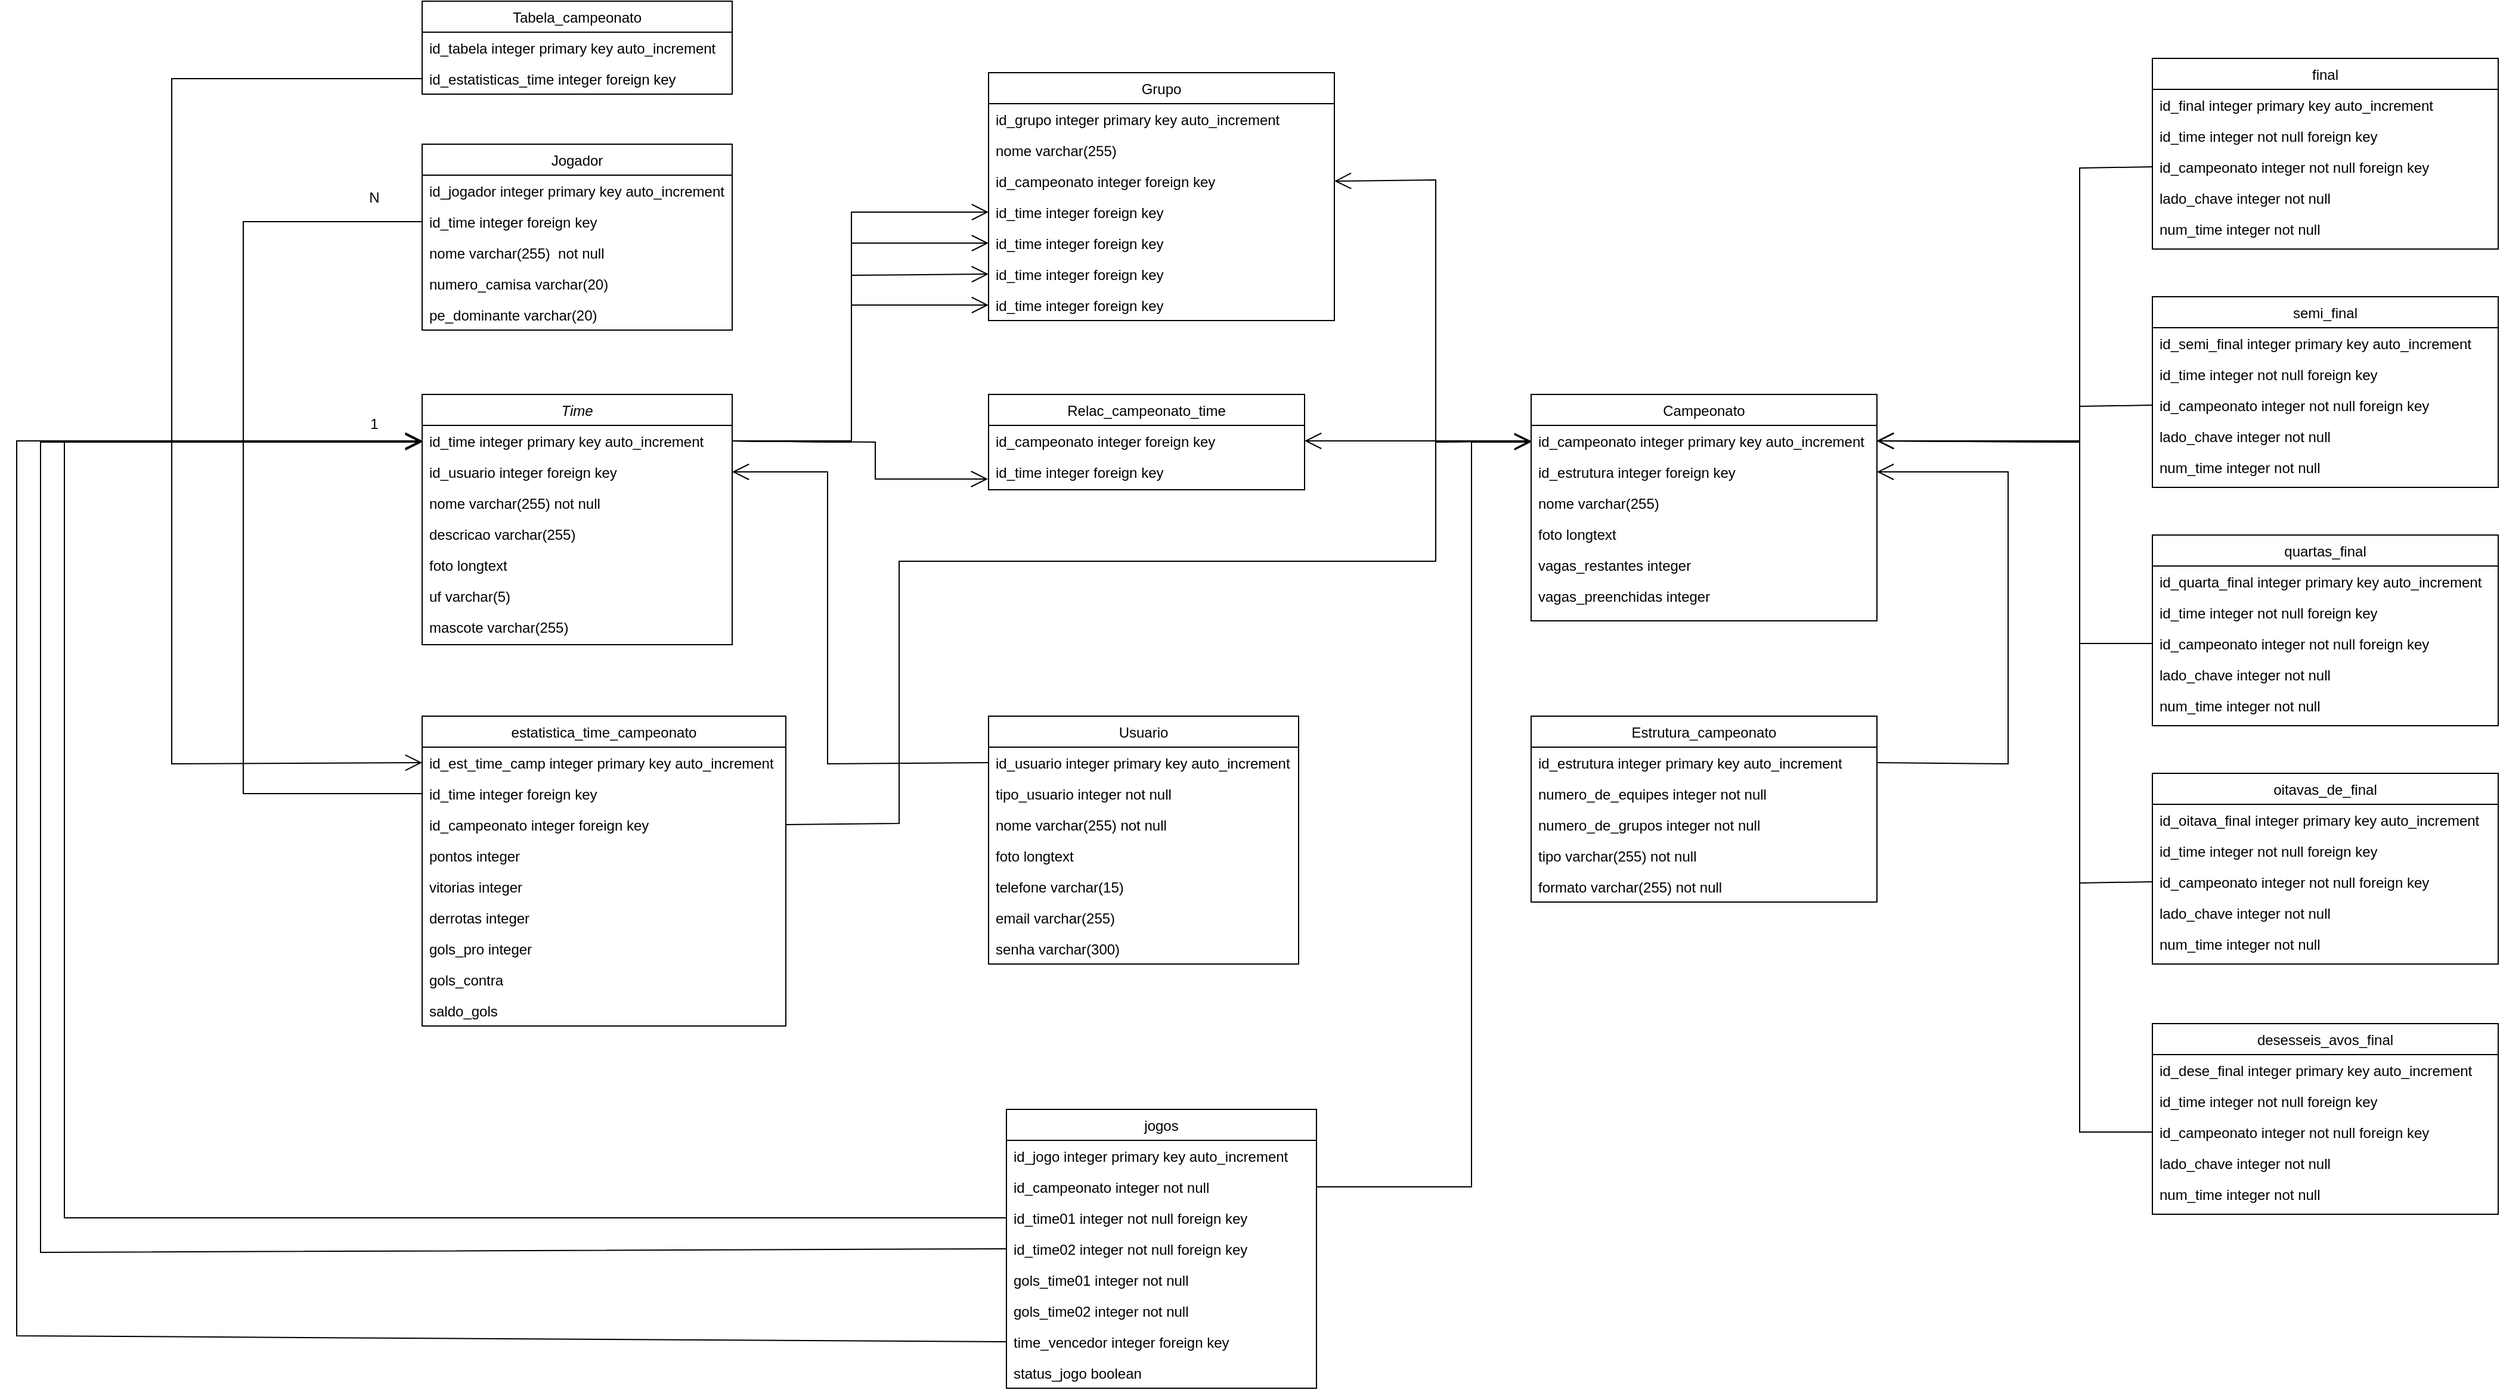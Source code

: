 <mxfile version="19.0.3" type="device"><diagram id="C5RBs43oDa-KdzZeNtuy" name="Page-1"><mxGraphModel dx="2674" dy="2077" grid="1" gridSize="10" guides="1" tooltips="1" connect="1" arrows="1" fold="1" page="1" pageScale="1" pageWidth="827" pageHeight="1169" math="0" shadow="0"><root><mxCell id="WIyWlLk6GJQsqaUBKTNV-0"/><mxCell id="WIyWlLk6GJQsqaUBKTNV-1" parent="WIyWlLk6GJQsqaUBKTNV-0"/><mxCell id="zkfFHV4jXpPFQw0GAbJ--0" value="Time" style="swimlane;fontStyle=2;align=center;verticalAlign=top;childLayout=stackLayout;horizontal=1;startSize=26;horizontalStack=0;resizeParent=1;resizeLast=0;collapsible=1;marginBottom=0;rounded=0;shadow=0;strokeWidth=1;" parent="WIyWlLk6GJQsqaUBKTNV-1" vertex="1"><mxGeometry x="-150" y="30" width="260" height="210" as="geometry"><mxRectangle x="230" y="140" width="160" height="26" as="alternateBounds"/></mxGeometry></mxCell><mxCell id="zkfFHV4jXpPFQw0GAbJ--1" value="id_time integer primary key auto_increment" style="text;align=left;verticalAlign=top;spacingLeft=4;spacingRight=4;overflow=hidden;rotatable=0;points=[[0,0.5],[1,0.5]];portConstraint=eastwest;" parent="zkfFHV4jXpPFQw0GAbJ--0" vertex="1"><mxGeometry y="26" width="260" height="26" as="geometry"/></mxCell><mxCell id="zkfFHV4jXpPFQw0GAbJ--3" value="id_usuario integer foreign key" style="text;align=left;verticalAlign=top;spacingLeft=4;spacingRight=4;overflow=hidden;rotatable=0;points=[[0,0.5],[1,0.5]];portConstraint=eastwest;rounded=0;shadow=0;html=0;" parent="zkfFHV4jXpPFQw0GAbJ--0" vertex="1"><mxGeometry y="52" width="260" height="26" as="geometry"/></mxCell><mxCell id="XoyYhNyfPOj87ICfUJTK-1" value="nome varchar(255) not null" style="text;strokeColor=none;fillColor=none;align=left;verticalAlign=top;spacingLeft=4;spacingRight=4;overflow=hidden;rotatable=0;points=[[0,0.5],[1,0.5]];portConstraint=eastwest;" parent="zkfFHV4jXpPFQw0GAbJ--0" vertex="1"><mxGeometry y="78" width="260" height="26" as="geometry"/></mxCell><mxCell id="XoyYhNyfPOj87ICfUJTK-2" value="descricao varchar(255)" style="text;strokeColor=none;fillColor=none;align=left;verticalAlign=top;spacingLeft=4;spacingRight=4;overflow=hidden;rotatable=0;points=[[0,0.5],[1,0.5]];portConstraint=eastwest;" parent="zkfFHV4jXpPFQw0GAbJ--0" vertex="1"><mxGeometry y="104" width="260" height="26" as="geometry"/></mxCell><mxCell id="XoyYhNyfPOj87ICfUJTK-6" value="foto longtext" style="text;strokeColor=none;fillColor=none;align=left;verticalAlign=top;spacingLeft=4;spacingRight=4;overflow=hidden;rotatable=0;points=[[0,0.5],[1,0.5]];portConstraint=eastwest;" parent="zkfFHV4jXpPFQw0GAbJ--0" vertex="1"><mxGeometry y="130" width="260" height="26" as="geometry"/></mxCell><mxCell id="XoyYhNyfPOj87ICfUJTK-3" value="uf varchar(5)" style="text;strokeColor=none;fillColor=none;align=left;verticalAlign=top;spacingLeft=4;spacingRight=4;overflow=hidden;rotatable=0;points=[[0,0.5],[1,0.5]];portConstraint=eastwest;" parent="zkfFHV4jXpPFQw0GAbJ--0" vertex="1"><mxGeometry y="156" width="260" height="26" as="geometry"/></mxCell><mxCell id="XoyYhNyfPOj87ICfUJTK-5" value="mascote varchar(255)" style="text;strokeColor=none;fillColor=none;align=left;verticalAlign=top;spacingLeft=4;spacingRight=4;overflow=hidden;rotatable=0;points=[[0,0.5],[1,0.5]];portConstraint=eastwest;" parent="zkfFHV4jXpPFQw0GAbJ--0" vertex="1"><mxGeometry y="182" width="260" height="26" as="geometry"/></mxCell><mxCell id="zkfFHV4jXpPFQw0GAbJ--13" value="Relac_campeonato_time" style="swimlane;fontStyle=0;align=center;verticalAlign=top;childLayout=stackLayout;horizontal=1;startSize=26;horizontalStack=0;resizeParent=1;resizeLast=0;collapsible=1;marginBottom=0;rounded=0;shadow=0;strokeWidth=1;" parent="WIyWlLk6GJQsqaUBKTNV-1" vertex="1"><mxGeometry x="325" y="30" width="265" height="80" as="geometry"><mxRectangle x="340" y="380" width="170" height="26" as="alternateBounds"/></mxGeometry></mxCell><mxCell id="XoyYhNyfPOj87ICfUJTK-9" value="id_campeonato integer foreign key" style="text;strokeColor=none;fillColor=none;align=left;verticalAlign=top;spacingLeft=4;spacingRight=4;overflow=hidden;rotatable=0;points=[[0,0.5],[1,0.5]];portConstraint=eastwest;" parent="zkfFHV4jXpPFQw0GAbJ--13" vertex="1"><mxGeometry y="26" width="265" height="26" as="geometry"/></mxCell><mxCell id="XoyYhNyfPOj87ICfUJTK-10" value="id_time integer foreign key" style="text;strokeColor=none;fillColor=none;align=left;verticalAlign=top;spacingLeft=4;spacingRight=4;overflow=hidden;rotatable=0;points=[[0,0.5],[1,0.5]];portConstraint=eastwest;" parent="zkfFHV4jXpPFQw0GAbJ--13" vertex="1"><mxGeometry y="52" width="265" height="26" as="geometry"/></mxCell><mxCell id="zkfFHV4jXpPFQw0GAbJ--17" value="Campeonato" style="swimlane;fontStyle=0;align=center;verticalAlign=top;childLayout=stackLayout;horizontal=1;startSize=26;horizontalStack=0;resizeParent=1;resizeLast=0;collapsible=1;marginBottom=0;rounded=0;shadow=0;strokeWidth=1;" parent="WIyWlLk6GJQsqaUBKTNV-1" vertex="1"><mxGeometry x="780" y="30" width="290" height="190" as="geometry"><mxRectangle x="550" y="140" width="160" height="26" as="alternateBounds"/></mxGeometry></mxCell><mxCell id="zkfFHV4jXpPFQw0GAbJ--18" value="id_campeonato integer primary key auto_increment" style="text;align=left;verticalAlign=top;spacingLeft=4;spacingRight=4;overflow=hidden;rotatable=0;points=[[0,0.5],[1,0.5]];portConstraint=eastwest;" parent="zkfFHV4jXpPFQw0GAbJ--17" vertex="1"><mxGeometry y="26" width="290" height="26" as="geometry"/></mxCell><mxCell id="zkfFHV4jXpPFQw0GAbJ--19" value="id_estrutura integer foreign key" style="text;align=left;verticalAlign=top;spacingLeft=4;spacingRight=4;overflow=hidden;rotatable=0;points=[[0,0.5],[1,0.5]];portConstraint=eastwest;rounded=0;shadow=0;html=0;" parent="zkfFHV4jXpPFQw0GAbJ--17" vertex="1"><mxGeometry y="52" width="290" height="26" as="geometry"/></mxCell><mxCell id="zkfFHV4jXpPFQw0GAbJ--20" value="nome varchar(255)" style="text;align=left;verticalAlign=top;spacingLeft=4;spacingRight=4;overflow=hidden;rotatable=0;points=[[0,0.5],[1,0.5]];portConstraint=eastwest;rounded=0;shadow=0;html=0;" parent="zkfFHV4jXpPFQw0GAbJ--17" vertex="1"><mxGeometry y="78" width="290" height="26" as="geometry"/></mxCell><mxCell id="zkfFHV4jXpPFQw0GAbJ--21" value="foto longtext" style="text;align=left;verticalAlign=top;spacingLeft=4;spacingRight=4;overflow=hidden;rotatable=0;points=[[0,0.5],[1,0.5]];portConstraint=eastwest;rounded=0;shadow=0;html=0;" parent="zkfFHV4jXpPFQw0GAbJ--17" vertex="1"><mxGeometry y="104" width="290" height="26" as="geometry"/></mxCell><mxCell id="zkfFHV4jXpPFQw0GAbJ--22" value="vagas_restantes integer" style="text;align=left;verticalAlign=top;spacingLeft=4;spacingRight=4;overflow=hidden;rotatable=0;points=[[0,0.5],[1,0.5]];portConstraint=eastwest;rounded=0;shadow=0;html=0;" parent="zkfFHV4jXpPFQw0GAbJ--17" vertex="1"><mxGeometry y="130" width="290" height="26" as="geometry"/></mxCell><mxCell id="XoyYhNyfPOj87ICfUJTK-8" value="vagas_preenchidas integer" style="text;strokeColor=none;fillColor=none;align=left;verticalAlign=top;spacingLeft=4;spacingRight=4;overflow=hidden;rotatable=0;points=[[0,0.5],[1,0.5]];portConstraint=eastwest;" parent="zkfFHV4jXpPFQw0GAbJ--17" vertex="1"><mxGeometry y="156" width="290" height="26" as="geometry"/></mxCell><mxCell id="XoyYhNyfPOj87ICfUJTK-11" value="" style="endArrow=open;endFill=1;endSize=12;html=1;rounded=0;exitX=1;exitY=0.5;exitDx=0;exitDy=0;entryX=-0.002;entryY=0.731;entryDx=0;entryDy=0;entryPerimeter=0;" parent="WIyWlLk6GJQsqaUBKTNV-1" source="zkfFHV4jXpPFQw0GAbJ--1" target="XoyYhNyfPOj87ICfUJTK-10" edge="1"><mxGeometry width="160" relative="1" as="geometry"><mxPoint x="300" y="130" as="sourcePoint"/><mxPoint x="460" y="130" as="targetPoint"/><Array as="points"><mxPoint x="230" y="70"/><mxPoint x="230" y="101"/></Array></mxGeometry></mxCell><mxCell id="XoyYhNyfPOj87ICfUJTK-12" value="" style="endArrow=open;endFill=1;endSize=12;html=1;rounded=0;exitX=0;exitY=0.5;exitDx=0;exitDy=0;entryX=1;entryY=0.5;entryDx=0;entryDy=0;" parent="WIyWlLk6GJQsqaUBKTNV-1" source="zkfFHV4jXpPFQw0GAbJ--18" target="XoyYhNyfPOj87ICfUJTK-9" edge="1"><mxGeometry width="160" relative="1" as="geometry"><mxPoint x="359.58" y="111.006" as="sourcePoint"/><mxPoint x="280" y="79" as="targetPoint"/><Array as="points"/></mxGeometry></mxCell><mxCell id="XoyYhNyfPOj87ICfUJTK-17" value="Usuario" style="swimlane;fontStyle=0;childLayout=stackLayout;horizontal=1;startSize=26;fillColor=none;horizontalStack=0;resizeParent=1;resizeParentMax=0;resizeLast=0;collapsible=1;marginBottom=0;" parent="WIyWlLk6GJQsqaUBKTNV-1" vertex="1"><mxGeometry x="325" y="300" width="260" height="208" as="geometry"/></mxCell><mxCell id="XoyYhNyfPOj87ICfUJTK-18" value="id_usuario integer primary key auto_increment" style="text;strokeColor=none;fillColor=none;align=left;verticalAlign=top;spacingLeft=4;spacingRight=4;overflow=hidden;rotatable=0;points=[[0,0.5],[1,0.5]];portConstraint=eastwest;" parent="XoyYhNyfPOj87ICfUJTK-17" vertex="1"><mxGeometry y="26" width="260" height="26" as="geometry"/></mxCell><mxCell id="XoyYhNyfPOj87ICfUJTK-19" value="tipo_usuario integer not null" style="text;strokeColor=none;fillColor=none;align=left;verticalAlign=top;spacingLeft=4;spacingRight=4;overflow=hidden;rotatable=0;points=[[0,0.5],[1,0.5]];portConstraint=eastwest;" parent="XoyYhNyfPOj87ICfUJTK-17" vertex="1"><mxGeometry y="52" width="260" height="26" as="geometry"/></mxCell><mxCell id="XoyYhNyfPOj87ICfUJTK-20" value="nome varchar(255) not null" style="text;strokeColor=none;fillColor=none;align=left;verticalAlign=top;spacingLeft=4;spacingRight=4;overflow=hidden;rotatable=0;points=[[0,0.5],[1,0.5]];portConstraint=eastwest;" parent="XoyYhNyfPOj87ICfUJTK-17" vertex="1"><mxGeometry y="78" width="260" height="26" as="geometry"/></mxCell><mxCell id="Q1z2CyEJTc862zhSOLVQ-0" value="foto longtext" style="text;strokeColor=none;fillColor=none;align=left;verticalAlign=top;spacingLeft=4;spacingRight=4;overflow=hidden;rotatable=0;points=[[0,0.5],[1,0.5]];portConstraint=eastwest;" parent="XoyYhNyfPOj87ICfUJTK-17" vertex="1"><mxGeometry y="104" width="260" height="26" as="geometry"/></mxCell><mxCell id="Q1z2CyEJTc862zhSOLVQ-1" value="telefone varchar(15)" style="text;strokeColor=none;fillColor=none;align=left;verticalAlign=top;spacingLeft=4;spacingRight=4;overflow=hidden;rotatable=0;points=[[0,0.5],[1,0.5]];portConstraint=eastwest;" parent="XoyYhNyfPOj87ICfUJTK-17" vertex="1"><mxGeometry y="130" width="260" height="26" as="geometry"/></mxCell><mxCell id="Q1z2CyEJTc862zhSOLVQ-2" value="email varchar(255)" style="text;strokeColor=none;fillColor=none;align=left;verticalAlign=top;spacingLeft=4;spacingRight=4;overflow=hidden;rotatable=0;points=[[0,0.5],[1,0.5]];portConstraint=eastwest;" parent="XoyYhNyfPOj87ICfUJTK-17" vertex="1"><mxGeometry y="156" width="260" height="26" as="geometry"/></mxCell><mxCell id="Q1z2CyEJTc862zhSOLVQ-3" value="senha varchar(300)" style="text;strokeColor=none;fillColor=none;align=left;verticalAlign=top;spacingLeft=4;spacingRight=4;overflow=hidden;rotatable=0;points=[[0,0.5],[1,0.5]];portConstraint=eastwest;" parent="XoyYhNyfPOj87ICfUJTK-17" vertex="1"><mxGeometry y="182" width="260" height="26" as="geometry"/></mxCell><mxCell id="Q1z2CyEJTc862zhSOLVQ-4" value="Jogador" style="swimlane;fontStyle=0;childLayout=stackLayout;horizontal=1;startSize=26;fillColor=none;horizontalStack=0;resizeParent=1;resizeParentMax=0;resizeLast=0;collapsible=1;marginBottom=0;" parent="WIyWlLk6GJQsqaUBKTNV-1" vertex="1"><mxGeometry x="-150" y="-180" width="260" height="156" as="geometry"/></mxCell><mxCell id="Q1z2CyEJTc862zhSOLVQ-5" value="id_jogador integer primary key auto_increment" style="text;strokeColor=none;fillColor=none;align=left;verticalAlign=top;spacingLeft=4;spacingRight=4;overflow=hidden;rotatable=0;points=[[0,0.5],[1,0.5]];portConstraint=eastwest;" parent="Q1z2CyEJTc862zhSOLVQ-4" vertex="1"><mxGeometry y="26" width="260" height="26" as="geometry"/></mxCell><mxCell id="Q1z2CyEJTc862zhSOLVQ-6" value="id_time integer foreign key" style="text;strokeColor=none;fillColor=none;align=left;verticalAlign=top;spacingLeft=4;spacingRight=4;overflow=hidden;rotatable=0;points=[[0,0.5],[1,0.5]];portConstraint=eastwest;" parent="Q1z2CyEJTc862zhSOLVQ-4" vertex="1"><mxGeometry y="52" width="260" height="26" as="geometry"/></mxCell><mxCell id="Q1z2CyEJTc862zhSOLVQ-7" value="nome varchar(255)  not null" style="text;strokeColor=none;fillColor=none;align=left;verticalAlign=top;spacingLeft=4;spacingRight=4;overflow=hidden;rotatable=0;points=[[0,0.5],[1,0.5]];portConstraint=eastwest;" parent="Q1z2CyEJTc862zhSOLVQ-4" vertex="1"><mxGeometry y="78" width="260" height="26" as="geometry"/></mxCell><mxCell id="Q1z2CyEJTc862zhSOLVQ-8" value="numero_camisa varchar(20)" style="text;strokeColor=none;fillColor=none;align=left;verticalAlign=top;spacingLeft=4;spacingRight=4;overflow=hidden;rotatable=0;points=[[0,0.5],[1,0.5]];portConstraint=eastwest;" parent="Q1z2CyEJTc862zhSOLVQ-4" vertex="1"><mxGeometry y="104" width="260" height="26" as="geometry"/></mxCell><mxCell id="Q1z2CyEJTc862zhSOLVQ-9" value="pe_dominante varchar(20)" style="text;strokeColor=none;fillColor=none;align=left;verticalAlign=top;spacingLeft=4;spacingRight=4;overflow=hidden;rotatable=0;points=[[0,0.5],[1,0.5]];portConstraint=eastwest;" parent="Q1z2CyEJTc862zhSOLVQ-4" vertex="1"><mxGeometry y="130" width="260" height="26" as="geometry"/></mxCell><mxCell id="Q1z2CyEJTc862zhSOLVQ-10" value="" style="endArrow=open;endFill=1;endSize=12;html=1;rounded=0;exitX=0;exitY=0.5;exitDx=0;exitDy=0;entryX=0;entryY=0.5;entryDx=0;entryDy=0;" parent="WIyWlLk6GJQsqaUBKTNV-1" source="Q1z2CyEJTc862zhSOLVQ-6" target="zkfFHV4jXpPFQw0GAbJ--1" edge="1"><mxGeometry width="160" relative="1" as="geometry"><mxPoint x="-230" y="-350" as="sourcePoint"/><mxPoint x="-290" y="20" as="targetPoint"/><Array as="points"><mxPoint x="-300" y="-115"/><mxPoint x="-300" y="70"/></Array></mxGeometry></mxCell><mxCell id="Q1z2CyEJTc862zhSOLVQ-12" value="estatistica_time_campeonato" style="swimlane;fontStyle=0;childLayout=stackLayout;horizontal=1;startSize=26;fillColor=none;horizontalStack=0;resizeParent=1;resizeParentMax=0;resizeLast=0;collapsible=1;marginBottom=0;" parent="WIyWlLk6GJQsqaUBKTNV-1" vertex="1"><mxGeometry x="-150" y="300" width="305" height="260" as="geometry"/></mxCell><mxCell id="Q1z2CyEJTc862zhSOLVQ-13" value="id_est_time_camp integer primary key auto_increment" style="text;strokeColor=none;fillColor=none;align=left;verticalAlign=top;spacingLeft=4;spacingRight=4;overflow=hidden;rotatable=0;points=[[0,0.5],[1,0.5]];portConstraint=eastwest;" parent="Q1z2CyEJTc862zhSOLVQ-12" vertex="1"><mxGeometry y="26" width="305" height="26" as="geometry"/></mxCell><mxCell id="Q1z2CyEJTc862zhSOLVQ-14" value="id_time integer foreign key" style="text;strokeColor=none;fillColor=none;align=left;verticalAlign=top;spacingLeft=4;spacingRight=4;overflow=hidden;rotatable=0;points=[[0,0.5],[1,0.5]];portConstraint=eastwest;" parent="Q1z2CyEJTc862zhSOLVQ-12" vertex="1"><mxGeometry y="52" width="305" height="26" as="geometry"/></mxCell><mxCell id="Q1z2CyEJTc862zhSOLVQ-15" value="id_campeonato integer foreign key" style="text;strokeColor=none;fillColor=none;align=left;verticalAlign=top;spacingLeft=4;spacingRight=4;overflow=hidden;rotatable=0;points=[[0,0.5],[1,0.5]];portConstraint=eastwest;" parent="Q1z2CyEJTc862zhSOLVQ-12" vertex="1"><mxGeometry y="78" width="305" height="26" as="geometry"/></mxCell><mxCell id="Q1z2CyEJTc862zhSOLVQ-16" value="pontos integer " style="text;strokeColor=none;fillColor=none;align=left;verticalAlign=top;spacingLeft=4;spacingRight=4;overflow=hidden;rotatable=0;points=[[0,0.5],[1,0.5]];portConstraint=eastwest;" parent="Q1z2CyEJTc862zhSOLVQ-12" vertex="1"><mxGeometry y="104" width="305" height="26" as="geometry"/></mxCell><mxCell id="Q1z2CyEJTc862zhSOLVQ-17" value="vitorias integer" style="text;strokeColor=none;fillColor=none;align=left;verticalAlign=top;spacingLeft=4;spacingRight=4;overflow=hidden;rotatable=0;points=[[0,0.5],[1,0.5]];portConstraint=eastwest;" parent="Q1z2CyEJTc862zhSOLVQ-12" vertex="1"><mxGeometry y="130" width="305" height="26" as="geometry"/></mxCell><mxCell id="Q1z2CyEJTc862zhSOLVQ-18" value="derrotas integer " style="text;strokeColor=none;fillColor=none;align=left;verticalAlign=top;spacingLeft=4;spacingRight=4;overflow=hidden;rotatable=0;points=[[0,0.5],[1,0.5]];portConstraint=eastwest;" parent="Q1z2CyEJTc862zhSOLVQ-12" vertex="1"><mxGeometry y="156" width="305" height="26" as="geometry"/></mxCell><mxCell id="Q1z2CyEJTc862zhSOLVQ-19" value="gols_pro integer" style="text;strokeColor=none;fillColor=none;align=left;verticalAlign=top;spacingLeft=4;spacingRight=4;overflow=hidden;rotatable=0;points=[[0,0.5],[1,0.5]];portConstraint=eastwest;" parent="Q1z2CyEJTc862zhSOLVQ-12" vertex="1"><mxGeometry y="182" width="305" height="26" as="geometry"/></mxCell><mxCell id="Q1z2CyEJTc862zhSOLVQ-20" value="gols_contra" style="text;strokeColor=none;fillColor=none;align=left;verticalAlign=top;spacingLeft=4;spacingRight=4;overflow=hidden;rotatable=0;points=[[0,0.5],[1,0.5]];portConstraint=eastwest;" parent="Q1z2CyEJTc862zhSOLVQ-12" vertex="1"><mxGeometry y="208" width="305" height="26" as="geometry"/></mxCell><mxCell id="Q1z2CyEJTc862zhSOLVQ-21" value="saldo_gols" style="text;strokeColor=none;fillColor=none;align=left;verticalAlign=top;spacingLeft=4;spacingRight=4;overflow=hidden;rotatable=0;points=[[0,0.5],[1,0.5]];portConstraint=eastwest;" parent="Q1z2CyEJTc862zhSOLVQ-12" vertex="1"><mxGeometry y="234" width="305" height="26" as="geometry"/></mxCell><mxCell id="Q1z2CyEJTc862zhSOLVQ-22" value="" style="endArrow=open;endFill=1;endSize=12;html=1;rounded=0;exitX=0;exitY=0.5;exitDx=0;exitDy=0;entryX=0;entryY=0.5;entryDx=0;entryDy=0;" parent="WIyWlLk6GJQsqaUBKTNV-1" source="Q1z2CyEJTc862zhSOLVQ-14" target="zkfFHV4jXpPFQw0GAbJ--1" edge="1"><mxGeometry width="160" relative="1" as="geometry"><mxPoint x="220" y="260" as="sourcePoint"/><mxPoint x="-250" y="120" as="targetPoint"/><Array as="points"><mxPoint x="-300" y="365"/><mxPoint x="-300" y="69"/></Array></mxGeometry></mxCell><mxCell id="Q1z2CyEJTc862zhSOLVQ-23" value="" style="endArrow=open;endFill=1;endSize=12;html=1;rounded=0;entryX=1;entryY=0.5;entryDx=0;entryDy=0;exitX=0;exitY=0.5;exitDx=0;exitDy=0;" parent="WIyWlLk6GJQsqaUBKTNV-1" source="XoyYhNyfPOj87ICfUJTK-18" target="zkfFHV4jXpPFQw0GAbJ--3" edge="1"><mxGeometry width="160" relative="1" as="geometry"><mxPoint x="310" y="190" as="sourcePoint"/><mxPoint x="470" y="190" as="targetPoint"/><Array as="points"><mxPoint x="190" y="340"/><mxPoint x="190" y="95"/></Array></mxGeometry></mxCell><mxCell id="Q1z2CyEJTc862zhSOLVQ-24" value="Tabela_campeonato" style="swimlane;fontStyle=0;childLayout=stackLayout;horizontal=1;startSize=26;fillColor=none;horizontalStack=0;resizeParent=1;resizeParentMax=0;resizeLast=0;collapsible=1;marginBottom=0;" parent="WIyWlLk6GJQsqaUBKTNV-1" vertex="1"><mxGeometry x="-150" y="-300" width="260" height="78" as="geometry"/></mxCell><mxCell id="Q1z2CyEJTc862zhSOLVQ-25" value="id_tabela integer primary key auto_increment" style="text;strokeColor=none;fillColor=none;align=left;verticalAlign=top;spacingLeft=4;spacingRight=4;overflow=hidden;rotatable=0;points=[[0,0.5],[1,0.5]];portConstraint=eastwest;" parent="Q1z2CyEJTc862zhSOLVQ-24" vertex="1"><mxGeometry y="26" width="260" height="26" as="geometry"/></mxCell><mxCell id="Q1z2CyEJTc862zhSOLVQ-27" value="id_estatisticas_time integer foreign key" style="text;strokeColor=none;fillColor=none;align=left;verticalAlign=top;spacingLeft=4;spacingRight=4;overflow=hidden;rotatable=0;points=[[0,0.5],[1,0.5]];portConstraint=eastwest;" parent="Q1z2CyEJTc862zhSOLVQ-24" vertex="1"><mxGeometry y="52" width="260" height="26" as="geometry"/></mxCell><mxCell id="Q1z2CyEJTc862zhSOLVQ-30" value="" style="endArrow=open;endFill=1;endSize=12;html=1;rounded=0;exitX=0;exitY=0.5;exitDx=0;exitDy=0;entryX=0;entryY=0.5;entryDx=0;entryDy=0;" parent="WIyWlLk6GJQsqaUBKTNV-1" source="Q1z2CyEJTc862zhSOLVQ-27" target="Q1z2CyEJTc862zhSOLVQ-13" edge="1"><mxGeometry width="160" relative="1" as="geometry"><mxPoint x="325" y="-325.0" as="sourcePoint"/><mxPoint x="-210" y="-10" as="targetPoint"/><Array as="points"><mxPoint x="-360" y="-235"/><mxPoint x="-360" y="90"/><mxPoint x="-360" y="340"/></Array></mxGeometry></mxCell><mxCell id="Q1z2CyEJTc862zhSOLVQ-31" value="Estrutura_campeonato" style="swimlane;fontStyle=0;childLayout=stackLayout;horizontal=1;startSize=26;fillColor=none;horizontalStack=0;resizeParent=1;resizeParentMax=0;resizeLast=0;collapsible=1;marginBottom=0;" parent="WIyWlLk6GJQsqaUBKTNV-1" vertex="1"><mxGeometry x="780" y="300" width="290" height="156" as="geometry"/></mxCell><mxCell id="Q1z2CyEJTc862zhSOLVQ-32" value="id_estrutura integer primary key auto_increment" style="text;strokeColor=none;fillColor=none;align=left;verticalAlign=top;spacingLeft=4;spacingRight=4;overflow=hidden;rotatable=0;points=[[0,0.5],[1,0.5]];portConstraint=eastwest;" parent="Q1z2CyEJTc862zhSOLVQ-31" vertex="1"><mxGeometry y="26" width="290" height="26" as="geometry"/></mxCell><mxCell id="Q1z2CyEJTc862zhSOLVQ-33" value="numero_de_equipes integer not null" style="text;strokeColor=none;fillColor=none;align=left;verticalAlign=top;spacingLeft=4;spacingRight=4;overflow=hidden;rotatable=0;points=[[0,0.5],[1,0.5]];portConstraint=eastwest;" parent="Q1z2CyEJTc862zhSOLVQ-31" vertex="1"><mxGeometry y="52" width="290" height="26" as="geometry"/></mxCell><mxCell id="Q1z2CyEJTc862zhSOLVQ-36" value="numero_de_grupos integer not null" style="text;strokeColor=none;fillColor=none;align=left;verticalAlign=top;spacingLeft=4;spacingRight=4;overflow=hidden;rotatable=0;points=[[0,0.5],[1,0.5]];portConstraint=eastwest;" parent="Q1z2CyEJTc862zhSOLVQ-31" vertex="1"><mxGeometry y="78" width="290" height="26" as="geometry"/></mxCell><mxCell id="Q1z2CyEJTc862zhSOLVQ-34" value="tipo varchar(255) not null" style="text;strokeColor=none;fillColor=none;align=left;verticalAlign=top;spacingLeft=4;spacingRight=4;overflow=hidden;rotatable=0;points=[[0,0.5],[1,0.5]];portConstraint=eastwest;" parent="Q1z2CyEJTc862zhSOLVQ-31" vertex="1"><mxGeometry y="104" width="290" height="26" as="geometry"/></mxCell><mxCell id="Q1z2CyEJTc862zhSOLVQ-35" value="formato varchar(255) not null" style="text;strokeColor=none;fillColor=none;align=left;verticalAlign=top;spacingLeft=4;spacingRight=4;overflow=hidden;rotatable=0;points=[[0,0.5],[1,0.5]];portConstraint=eastwest;" parent="Q1z2CyEJTc862zhSOLVQ-31" vertex="1"><mxGeometry y="130" width="290" height="26" as="geometry"/></mxCell><mxCell id="Q1z2CyEJTc862zhSOLVQ-37" value="" style="endArrow=open;endFill=1;endSize=12;html=1;rounded=0;exitX=1;exitY=0.5;exitDx=0;exitDy=0;entryX=1;entryY=0.5;entryDx=0;entryDy=0;" parent="WIyWlLk6GJQsqaUBKTNV-1" source="Q1z2CyEJTc862zhSOLVQ-32" target="zkfFHV4jXpPFQw0GAbJ--19" edge="1"><mxGeometry width="160" relative="1" as="geometry"><mxPoint x="630" y="220" as="sourcePoint"/><mxPoint x="790" y="220" as="targetPoint"/><Array as="points"><mxPoint x="1180" y="340"/><mxPoint x="1180" y="95"/></Array></mxGeometry></mxCell><mxCell id="Q1z2CyEJTc862zhSOLVQ-38" value="" style="endArrow=open;endFill=1;endSize=12;html=1;rounded=0;exitX=1;exitY=0.5;exitDx=0;exitDy=0;entryX=0;entryY=0.5;entryDx=0;entryDy=0;" parent="WIyWlLk6GJQsqaUBKTNV-1" source="Q1z2CyEJTc862zhSOLVQ-15" target="zkfFHV4jXpPFQw0GAbJ--18" edge="1"><mxGeometry width="160" relative="1" as="geometry"><mxPoint x="140" y="300" as="sourcePoint"/><mxPoint x="300" y="300" as="targetPoint"/><Array as="points"><mxPoint x="250" y="390"/><mxPoint x="250" y="170"/><mxPoint x="700" y="170"/><mxPoint x="700" y="70"/></Array></mxGeometry></mxCell><mxCell id="Q1z2CyEJTc862zhSOLVQ-39" value="desesseis_avos_final" style="swimlane;fontStyle=0;align=center;verticalAlign=top;childLayout=stackLayout;horizontal=1;startSize=26;horizontalStack=0;resizeParent=1;resizeLast=0;collapsible=1;marginBottom=0;rounded=0;shadow=0;strokeWidth=1;" parent="WIyWlLk6GJQsqaUBKTNV-1" vertex="1"><mxGeometry x="1301" y="558" width="290" height="160" as="geometry"><mxRectangle x="550" y="140" width="160" height="26" as="alternateBounds"/></mxGeometry></mxCell><mxCell id="Q1z2CyEJTc862zhSOLVQ-40" value="id_dese_final integer primary key auto_increment" style="text;align=left;verticalAlign=top;spacingLeft=4;spacingRight=4;overflow=hidden;rotatable=0;points=[[0,0.5],[1,0.5]];portConstraint=eastwest;" parent="Q1z2CyEJTc862zhSOLVQ-39" vertex="1"><mxGeometry y="26" width="290" height="26" as="geometry"/></mxCell><mxCell id="Q1z2CyEJTc862zhSOLVQ-41" value="id_time integer not null foreign key" style="text;align=left;verticalAlign=top;spacingLeft=4;spacingRight=4;overflow=hidden;rotatable=0;points=[[0,0.5],[1,0.5]];portConstraint=eastwest;rounded=0;shadow=0;html=0;" parent="Q1z2CyEJTc862zhSOLVQ-39" vertex="1"><mxGeometry y="52" width="290" height="26" as="geometry"/></mxCell><mxCell id="Q1z2CyEJTc862zhSOLVQ-42" value="id_campeonato integer not null foreign key" style="text;align=left;verticalAlign=top;spacingLeft=4;spacingRight=4;overflow=hidden;rotatable=0;points=[[0,0.5],[1,0.5]];portConstraint=eastwest;rounded=0;shadow=0;html=0;" parent="Q1z2CyEJTc862zhSOLVQ-39" vertex="1"><mxGeometry y="78" width="290" height="26" as="geometry"/></mxCell><mxCell id="Q1z2CyEJTc862zhSOLVQ-43" value="lado_chave integer not null" style="text;align=left;verticalAlign=top;spacingLeft=4;spacingRight=4;overflow=hidden;rotatable=0;points=[[0,0.5],[1,0.5]];portConstraint=eastwest;rounded=0;shadow=0;html=0;" parent="Q1z2CyEJTc862zhSOLVQ-39" vertex="1"><mxGeometry y="104" width="290" height="26" as="geometry"/></mxCell><mxCell id="Q1z2CyEJTc862zhSOLVQ-44" value="num_time integer not null" style="text;align=left;verticalAlign=top;spacingLeft=4;spacingRight=4;overflow=hidden;rotatable=0;points=[[0,0.5],[1,0.5]];portConstraint=eastwest;rounded=0;shadow=0;html=0;" parent="Q1z2CyEJTc862zhSOLVQ-39" vertex="1"><mxGeometry y="130" width="290" height="26" as="geometry"/></mxCell><mxCell id="Q1z2CyEJTc862zhSOLVQ-46" value="oitavas_de_final" style="swimlane;fontStyle=0;align=center;verticalAlign=top;childLayout=stackLayout;horizontal=1;startSize=26;horizontalStack=0;resizeParent=1;resizeLast=0;collapsible=1;marginBottom=0;rounded=0;shadow=0;strokeWidth=1;" parent="WIyWlLk6GJQsqaUBKTNV-1" vertex="1"><mxGeometry x="1301" y="348" width="290" height="160" as="geometry"><mxRectangle x="550" y="140" width="160" height="26" as="alternateBounds"/></mxGeometry></mxCell><mxCell id="Q1z2CyEJTc862zhSOLVQ-47" value="id_oitava_final integer primary key auto_increment" style="text;align=left;verticalAlign=top;spacingLeft=4;spacingRight=4;overflow=hidden;rotatable=0;points=[[0,0.5],[1,0.5]];portConstraint=eastwest;" parent="Q1z2CyEJTc862zhSOLVQ-46" vertex="1"><mxGeometry y="26" width="290" height="26" as="geometry"/></mxCell><mxCell id="Q1z2CyEJTc862zhSOLVQ-48" value="id_time integer not null foreign key" style="text;align=left;verticalAlign=top;spacingLeft=4;spacingRight=4;overflow=hidden;rotatable=0;points=[[0,0.5],[1,0.5]];portConstraint=eastwest;rounded=0;shadow=0;html=0;" parent="Q1z2CyEJTc862zhSOLVQ-46" vertex="1"><mxGeometry y="52" width="290" height="26" as="geometry"/></mxCell><mxCell id="Q1z2CyEJTc862zhSOLVQ-49" value="id_campeonato integer not null foreign key" style="text;align=left;verticalAlign=top;spacingLeft=4;spacingRight=4;overflow=hidden;rotatable=0;points=[[0,0.5],[1,0.5]];portConstraint=eastwest;rounded=0;shadow=0;html=0;" parent="Q1z2CyEJTc862zhSOLVQ-46" vertex="1"><mxGeometry y="78" width="290" height="26" as="geometry"/></mxCell><mxCell id="Q1z2CyEJTc862zhSOLVQ-50" value="lado_chave integer not null" style="text;align=left;verticalAlign=top;spacingLeft=4;spacingRight=4;overflow=hidden;rotatable=0;points=[[0,0.5],[1,0.5]];portConstraint=eastwest;rounded=0;shadow=0;html=0;" parent="Q1z2CyEJTc862zhSOLVQ-46" vertex="1"><mxGeometry y="104" width="290" height="26" as="geometry"/></mxCell><mxCell id="Q1z2CyEJTc862zhSOLVQ-51" value="num_time integer not null" style="text;align=left;verticalAlign=top;spacingLeft=4;spacingRight=4;overflow=hidden;rotatable=0;points=[[0,0.5],[1,0.5]];portConstraint=eastwest;rounded=0;shadow=0;html=0;" parent="Q1z2CyEJTc862zhSOLVQ-46" vertex="1"><mxGeometry y="130" width="290" height="26" as="geometry"/></mxCell><mxCell id="Q1z2CyEJTc862zhSOLVQ-52" value="quartas_final" style="swimlane;fontStyle=0;align=center;verticalAlign=top;childLayout=stackLayout;horizontal=1;startSize=26;horizontalStack=0;resizeParent=1;resizeLast=0;collapsible=1;marginBottom=0;rounded=0;shadow=0;strokeWidth=1;" parent="WIyWlLk6GJQsqaUBKTNV-1" vertex="1"><mxGeometry x="1301" y="148" width="290" height="160" as="geometry"><mxRectangle x="550" y="140" width="160" height="26" as="alternateBounds"/></mxGeometry></mxCell><mxCell id="Q1z2CyEJTc862zhSOLVQ-53" value="id_quarta_final integer primary key auto_increment" style="text;align=left;verticalAlign=top;spacingLeft=4;spacingRight=4;overflow=hidden;rotatable=0;points=[[0,0.5],[1,0.5]];portConstraint=eastwest;" parent="Q1z2CyEJTc862zhSOLVQ-52" vertex="1"><mxGeometry y="26" width="290" height="26" as="geometry"/></mxCell><mxCell id="Q1z2CyEJTc862zhSOLVQ-54" value="id_time integer not null foreign key" style="text;align=left;verticalAlign=top;spacingLeft=4;spacingRight=4;overflow=hidden;rotatable=0;points=[[0,0.5],[1,0.5]];portConstraint=eastwest;rounded=0;shadow=0;html=0;" parent="Q1z2CyEJTc862zhSOLVQ-52" vertex="1"><mxGeometry y="52" width="290" height="26" as="geometry"/></mxCell><mxCell id="Q1z2CyEJTc862zhSOLVQ-55" value="id_campeonato integer not null foreign key" style="text;align=left;verticalAlign=top;spacingLeft=4;spacingRight=4;overflow=hidden;rotatable=0;points=[[0,0.5],[1,0.5]];portConstraint=eastwest;rounded=0;shadow=0;html=0;" parent="Q1z2CyEJTc862zhSOLVQ-52" vertex="1"><mxGeometry y="78" width="290" height="26" as="geometry"/></mxCell><mxCell id="Q1z2CyEJTc862zhSOLVQ-56" value="lado_chave integer not null" style="text;align=left;verticalAlign=top;spacingLeft=4;spacingRight=4;overflow=hidden;rotatable=0;points=[[0,0.5],[1,0.5]];portConstraint=eastwest;rounded=0;shadow=0;html=0;" parent="Q1z2CyEJTc862zhSOLVQ-52" vertex="1"><mxGeometry y="104" width="290" height="26" as="geometry"/></mxCell><mxCell id="Q1z2CyEJTc862zhSOLVQ-57" value="num_time integer not null" style="text;align=left;verticalAlign=top;spacingLeft=4;spacingRight=4;overflow=hidden;rotatable=0;points=[[0,0.5],[1,0.5]];portConstraint=eastwest;rounded=0;shadow=0;html=0;" parent="Q1z2CyEJTc862zhSOLVQ-52" vertex="1"><mxGeometry y="130" width="290" height="26" as="geometry"/></mxCell><mxCell id="Q1z2CyEJTc862zhSOLVQ-58" value="semi_final" style="swimlane;fontStyle=0;align=center;verticalAlign=top;childLayout=stackLayout;horizontal=1;startSize=26;horizontalStack=0;resizeParent=1;resizeLast=0;collapsible=1;marginBottom=0;rounded=0;shadow=0;strokeWidth=1;" parent="WIyWlLk6GJQsqaUBKTNV-1" vertex="1"><mxGeometry x="1301" y="-52" width="290" height="160" as="geometry"><mxRectangle x="550" y="140" width="160" height="26" as="alternateBounds"/></mxGeometry></mxCell><mxCell id="Q1z2CyEJTc862zhSOLVQ-59" value="id_semi_final integer primary key auto_increment" style="text;align=left;verticalAlign=top;spacingLeft=4;spacingRight=4;overflow=hidden;rotatable=0;points=[[0,0.5],[1,0.5]];portConstraint=eastwest;" parent="Q1z2CyEJTc862zhSOLVQ-58" vertex="1"><mxGeometry y="26" width="290" height="26" as="geometry"/></mxCell><mxCell id="Q1z2CyEJTc862zhSOLVQ-60" value="id_time integer not null foreign key" style="text;align=left;verticalAlign=top;spacingLeft=4;spacingRight=4;overflow=hidden;rotatable=0;points=[[0,0.5],[1,0.5]];portConstraint=eastwest;rounded=0;shadow=0;html=0;" parent="Q1z2CyEJTc862zhSOLVQ-58" vertex="1"><mxGeometry y="52" width="290" height="26" as="geometry"/></mxCell><mxCell id="Q1z2CyEJTc862zhSOLVQ-61" value="id_campeonato integer not null foreign key" style="text;align=left;verticalAlign=top;spacingLeft=4;spacingRight=4;overflow=hidden;rotatable=0;points=[[0,0.5],[1,0.5]];portConstraint=eastwest;rounded=0;shadow=0;html=0;" parent="Q1z2CyEJTc862zhSOLVQ-58" vertex="1"><mxGeometry y="78" width="290" height="26" as="geometry"/></mxCell><mxCell id="Q1z2CyEJTc862zhSOLVQ-62" value="lado_chave integer not null" style="text;align=left;verticalAlign=top;spacingLeft=4;spacingRight=4;overflow=hidden;rotatable=0;points=[[0,0.5],[1,0.5]];portConstraint=eastwest;rounded=0;shadow=0;html=0;" parent="Q1z2CyEJTc862zhSOLVQ-58" vertex="1"><mxGeometry y="104" width="290" height="26" as="geometry"/></mxCell><mxCell id="Q1z2CyEJTc862zhSOLVQ-63" value="num_time integer not null" style="text;align=left;verticalAlign=top;spacingLeft=4;spacingRight=4;overflow=hidden;rotatable=0;points=[[0,0.5],[1,0.5]];portConstraint=eastwest;rounded=0;shadow=0;html=0;" parent="Q1z2CyEJTc862zhSOLVQ-58" vertex="1"><mxGeometry y="130" width="290" height="26" as="geometry"/></mxCell><mxCell id="Q1z2CyEJTc862zhSOLVQ-64" value="final" style="swimlane;fontStyle=0;align=center;verticalAlign=top;childLayout=stackLayout;horizontal=1;startSize=26;horizontalStack=0;resizeParent=1;resizeLast=0;collapsible=1;marginBottom=0;rounded=0;shadow=0;strokeWidth=1;" parent="WIyWlLk6GJQsqaUBKTNV-1" vertex="1"><mxGeometry x="1301" y="-252" width="290" height="160" as="geometry"><mxRectangle x="550" y="140" width="160" height="26" as="alternateBounds"/></mxGeometry></mxCell><mxCell id="Q1z2CyEJTc862zhSOLVQ-65" value="id_final integer primary key auto_increment" style="text;align=left;verticalAlign=top;spacingLeft=4;spacingRight=4;overflow=hidden;rotatable=0;points=[[0,0.5],[1,0.5]];portConstraint=eastwest;" parent="Q1z2CyEJTc862zhSOLVQ-64" vertex="1"><mxGeometry y="26" width="290" height="26" as="geometry"/></mxCell><mxCell id="Q1z2CyEJTc862zhSOLVQ-66" value="id_time integer not null foreign key" style="text;align=left;verticalAlign=top;spacingLeft=4;spacingRight=4;overflow=hidden;rotatable=0;points=[[0,0.5],[1,0.5]];portConstraint=eastwest;rounded=0;shadow=0;html=0;" parent="Q1z2CyEJTc862zhSOLVQ-64" vertex="1"><mxGeometry y="52" width="290" height="26" as="geometry"/></mxCell><mxCell id="Q1z2CyEJTc862zhSOLVQ-67" value="id_campeonato integer not null foreign key" style="text;align=left;verticalAlign=top;spacingLeft=4;spacingRight=4;overflow=hidden;rotatable=0;points=[[0,0.5],[1,0.5]];portConstraint=eastwest;rounded=0;shadow=0;html=0;" parent="Q1z2CyEJTc862zhSOLVQ-64" vertex="1"><mxGeometry y="78" width="290" height="26" as="geometry"/></mxCell><mxCell id="Q1z2CyEJTc862zhSOLVQ-68" value="lado_chave integer not null" style="text;align=left;verticalAlign=top;spacingLeft=4;spacingRight=4;overflow=hidden;rotatable=0;points=[[0,0.5],[1,0.5]];portConstraint=eastwest;rounded=0;shadow=0;html=0;" parent="Q1z2CyEJTc862zhSOLVQ-64" vertex="1"><mxGeometry y="104" width="290" height="26" as="geometry"/></mxCell><mxCell id="Q1z2CyEJTc862zhSOLVQ-69" value="num_time integer not null" style="text;align=left;verticalAlign=top;spacingLeft=4;spacingRight=4;overflow=hidden;rotatable=0;points=[[0,0.5],[1,0.5]];portConstraint=eastwest;rounded=0;shadow=0;html=0;" parent="Q1z2CyEJTc862zhSOLVQ-64" vertex="1"><mxGeometry y="130" width="290" height="26" as="geometry"/></mxCell><mxCell id="Q1z2CyEJTc862zhSOLVQ-70" value="" style="endArrow=open;endFill=1;endSize=12;html=1;rounded=0;entryX=1;entryY=0.5;entryDx=0;entryDy=0;exitX=0;exitY=0.5;exitDx=0;exitDy=0;" parent="WIyWlLk6GJQsqaUBKTNV-1" source="Q1z2CyEJTc862zhSOLVQ-67" target="zkfFHV4jXpPFQw0GAbJ--18" edge="1"><mxGeometry width="160" relative="1" as="geometry"><mxPoint x="1220" y="-30" as="sourcePoint"/><mxPoint x="1380" y="-30" as="targetPoint"/><Array as="points"><mxPoint x="1240" y="-160"/><mxPoint x="1240" y="70"/></Array></mxGeometry></mxCell><mxCell id="Q1z2CyEJTc862zhSOLVQ-71" value="" style="endArrow=open;endFill=1;endSize=12;html=1;rounded=0;entryX=1;entryY=0.5;entryDx=0;entryDy=0;exitX=0;exitY=0.5;exitDx=0;exitDy=0;" parent="WIyWlLk6GJQsqaUBKTNV-1" source="Q1z2CyEJTc862zhSOLVQ-61" target="zkfFHV4jXpPFQw0GAbJ--18" edge="1"><mxGeometry width="160" relative="1" as="geometry"><mxPoint x="1220" y="-30" as="sourcePoint"/><mxPoint x="1380" y="-30" as="targetPoint"/><Array as="points"><mxPoint x="1240" y="40"/><mxPoint x="1240" y="69"/></Array></mxGeometry></mxCell><mxCell id="Q1z2CyEJTc862zhSOLVQ-72" value="" style="endArrow=open;endFill=1;endSize=12;html=1;rounded=0;exitX=0;exitY=0.5;exitDx=0;exitDy=0;entryX=1;entryY=0.5;entryDx=0;entryDy=0;" parent="WIyWlLk6GJQsqaUBKTNV-1" source="Q1z2CyEJTc862zhSOLVQ-55" target="zkfFHV4jXpPFQw0GAbJ--18" edge="1"><mxGeometry width="160" relative="1" as="geometry"><mxPoint x="1200" y="140" as="sourcePoint"/><mxPoint x="1200" y="90" as="targetPoint"/><Array as="points"><mxPoint x="1240" y="239"/><mxPoint x="1240" y="69"/></Array></mxGeometry></mxCell><mxCell id="Q1z2CyEJTc862zhSOLVQ-73" value="" style="endArrow=open;endFill=1;endSize=12;html=1;rounded=0;exitX=0;exitY=0.5;exitDx=0;exitDy=0;entryX=1;entryY=0.5;entryDx=0;entryDy=0;" parent="WIyWlLk6GJQsqaUBKTNV-1" source="Q1z2CyEJTc862zhSOLVQ-49" target="zkfFHV4jXpPFQw0GAbJ--18" edge="1"><mxGeometry width="160" relative="1" as="geometry"><mxPoint x="1130" y="310" as="sourcePoint"/><mxPoint x="1200" y="110" as="targetPoint"/><Array as="points"><mxPoint x="1240" y="440"/><mxPoint x="1240" y="70"/></Array></mxGeometry></mxCell><mxCell id="Q1z2CyEJTc862zhSOLVQ-74" value="" style="endArrow=open;endFill=1;endSize=12;html=1;rounded=0;exitX=0;exitY=0.5;exitDx=0;exitDy=0;entryX=1;entryY=0.5;entryDx=0;entryDy=0;" parent="WIyWlLk6GJQsqaUBKTNV-1" source="Q1z2CyEJTc862zhSOLVQ-42" target="zkfFHV4jXpPFQw0GAbJ--18" edge="1"><mxGeometry width="160" relative="1" as="geometry"><mxPoint x="1230" y="600" as="sourcePoint"/><mxPoint x="1070" y="70" as="targetPoint"/><Array as="points"><mxPoint x="1240" y="649"/><mxPoint x="1240" y="69"/></Array></mxGeometry></mxCell><mxCell id="OnJf0Ml27zfn6pjpi1f1-0" value="1" style="text;html=1;strokeColor=none;fillColor=none;align=center;verticalAlign=middle;whiteSpace=wrap;rounded=0;" parent="WIyWlLk6GJQsqaUBKTNV-1" vertex="1"><mxGeometry x="-220" y="40" width="60" height="30" as="geometry"/></mxCell><mxCell id="OnJf0Ml27zfn6pjpi1f1-1" value="N" style="text;html=1;strokeColor=none;fillColor=none;align=center;verticalAlign=middle;whiteSpace=wrap;rounded=0;" parent="WIyWlLk6GJQsqaUBKTNV-1" vertex="1"><mxGeometry x="-220" y="-150" width="60" height="30" as="geometry"/></mxCell><mxCell id="ST6a_LtG6_cSGiD4mQzW-0" value="Grupo" style="swimlane;fontStyle=0;align=center;verticalAlign=top;childLayout=stackLayout;horizontal=1;startSize=26;horizontalStack=0;resizeParent=1;resizeLast=0;collapsible=1;marginBottom=0;rounded=0;shadow=0;strokeWidth=1;" parent="WIyWlLk6GJQsqaUBKTNV-1" vertex="1"><mxGeometry x="325" y="-240" width="290" height="208" as="geometry"><mxRectangle x="550" y="140" width="160" height="26" as="alternateBounds"/></mxGeometry></mxCell><mxCell id="ST6a_LtG6_cSGiD4mQzW-1" value="id_grupo integer primary key auto_increment" style="text;align=left;verticalAlign=top;spacingLeft=4;spacingRight=4;overflow=hidden;rotatable=0;points=[[0,0.5],[1,0.5]];portConstraint=eastwest;" parent="ST6a_LtG6_cSGiD4mQzW-0" vertex="1"><mxGeometry y="26" width="290" height="26" as="geometry"/></mxCell><mxCell id="ST6a_LtG6_cSGiD4mQzW-3" value="nome varchar(255)" style="text;align=left;verticalAlign=top;spacingLeft=4;spacingRight=4;overflow=hidden;rotatable=0;points=[[0,0.5],[1,0.5]];portConstraint=eastwest;rounded=0;shadow=0;html=0;" parent="ST6a_LtG6_cSGiD4mQzW-0" vertex="1"><mxGeometry y="52" width="290" height="26" as="geometry"/></mxCell><mxCell id="ST6a_LtG6_cSGiD4mQzW-7" value="id_campeonato integer foreign key" style="text;align=left;verticalAlign=top;spacingLeft=4;spacingRight=4;overflow=hidden;rotatable=0;points=[[0,0.5],[1,0.5]];portConstraint=eastwest;rounded=0;shadow=0;html=0;" parent="ST6a_LtG6_cSGiD4mQzW-0" vertex="1"><mxGeometry y="78" width="290" height="26" as="geometry"/></mxCell><mxCell id="ST6a_LtG6_cSGiD4mQzW-2" value="id_time integer foreign key" style="text;align=left;verticalAlign=top;spacingLeft=4;spacingRight=4;overflow=hidden;rotatable=0;points=[[0,0.5],[1,0.5]];portConstraint=eastwest;rounded=0;shadow=0;html=0;" parent="ST6a_LtG6_cSGiD4mQzW-0" vertex="1"><mxGeometry y="104" width="290" height="26" as="geometry"/></mxCell><mxCell id="ST6a_LtG6_cSGiD4mQzW-8" value="id_time integer foreign key" style="text;align=left;verticalAlign=top;spacingLeft=4;spacingRight=4;overflow=hidden;rotatable=0;points=[[0,0.5],[1,0.5]];portConstraint=eastwest;rounded=0;shadow=0;html=0;" parent="ST6a_LtG6_cSGiD4mQzW-0" vertex="1"><mxGeometry y="130" width="290" height="26" as="geometry"/></mxCell><mxCell id="ST6a_LtG6_cSGiD4mQzW-9" value="id_time integer foreign key" style="text;align=left;verticalAlign=top;spacingLeft=4;spacingRight=4;overflow=hidden;rotatable=0;points=[[0,0.5],[1,0.5]];portConstraint=eastwest;rounded=0;shadow=0;html=0;" parent="ST6a_LtG6_cSGiD4mQzW-0" vertex="1"><mxGeometry y="156" width="290" height="26" as="geometry"/></mxCell><mxCell id="ST6a_LtG6_cSGiD4mQzW-10" value="id_time integer foreign key" style="text;align=left;verticalAlign=top;spacingLeft=4;spacingRight=4;overflow=hidden;rotatable=0;points=[[0,0.5],[1,0.5]];portConstraint=eastwest;rounded=0;shadow=0;html=0;" parent="ST6a_LtG6_cSGiD4mQzW-0" vertex="1"><mxGeometry y="182" width="290" height="26" as="geometry"/></mxCell><mxCell id="ST6a_LtG6_cSGiD4mQzW-11" value="" style="endArrow=open;endFill=1;endSize=12;html=1;rounded=0;exitX=1;exitY=0.5;exitDx=0;exitDy=0;entryX=0;entryY=0.5;entryDx=0;entryDy=0;" parent="WIyWlLk6GJQsqaUBKTNV-1" source="zkfFHV4jXpPFQw0GAbJ--1" target="ST6a_LtG6_cSGiD4mQzW-10" edge="1"><mxGeometry width="160" relative="1" as="geometry"><mxPoint x="120.0" y="79" as="sourcePoint"/><mxPoint x="334.47" y="111.006" as="targetPoint"/><Array as="points"><mxPoint x="210" y="69"/><mxPoint x="210" y="-45"/></Array></mxGeometry></mxCell><mxCell id="ST6a_LtG6_cSGiD4mQzW-12" value="" style="endArrow=open;endFill=1;endSize=12;html=1;rounded=0;exitX=1;exitY=0.5;exitDx=0;exitDy=0;entryX=0;entryY=0.5;entryDx=0;entryDy=0;" parent="WIyWlLk6GJQsqaUBKTNV-1" source="zkfFHV4jXpPFQw0GAbJ--1" target="ST6a_LtG6_cSGiD4mQzW-9" edge="1"><mxGeometry width="160" relative="1" as="geometry"><mxPoint x="130.0" y="89" as="sourcePoint"/><mxPoint x="310" y="30" as="targetPoint"/><Array as="points"><mxPoint x="210" y="70"/><mxPoint x="210" y="-70"/></Array></mxGeometry></mxCell><mxCell id="ST6a_LtG6_cSGiD4mQzW-13" value="" style="endArrow=open;endFill=1;endSize=12;html=1;rounded=0;exitX=1;exitY=0.5;exitDx=0;exitDy=0;entryX=0;entryY=0.5;entryDx=0;entryDy=0;" parent="WIyWlLk6GJQsqaUBKTNV-1" source="zkfFHV4jXpPFQw0GAbJ--1" target="ST6a_LtG6_cSGiD4mQzW-8" edge="1"><mxGeometry width="160" relative="1" as="geometry"><mxPoint x="140.0" y="99" as="sourcePoint"/><mxPoint x="354.47" y="131.006" as="targetPoint"/><Array as="points"><mxPoint x="210" y="70"/><mxPoint x="210" y="-97"/></Array></mxGeometry></mxCell><mxCell id="ST6a_LtG6_cSGiD4mQzW-14" value="" style="endArrow=open;endFill=1;endSize=12;html=1;rounded=0;exitX=1;exitY=0.5;exitDx=0;exitDy=0;entryX=0;entryY=0.5;entryDx=0;entryDy=0;" parent="WIyWlLk6GJQsqaUBKTNV-1" source="zkfFHV4jXpPFQw0GAbJ--1" target="ST6a_LtG6_cSGiD4mQzW-2" edge="1"><mxGeometry width="160" relative="1" as="geometry"><mxPoint x="150.0" y="109" as="sourcePoint"/><mxPoint x="364.47" y="141.006" as="targetPoint"/><Array as="points"><mxPoint x="210" y="70"/><mxPoint x="210" y="-123"/></Array></mxGeometry></mxCell><mxCell id="ST6a_LtG6_cSGiD4mQzW-15" value="" style="endArrow=open;endFill=1;endSize=12;html=1;rounded=0;entryX=1;entryY=0.5;entryDx=0;entryDy=0;exitX=0;exitY=0.5;exitDx=0;exitDy=0;" parent="WIyWlLk6GJQsqaUBKTNV-1" source="zkfFHV4jXpPFQw0GAbJ--18" target="ST6a_LtG6_cSGiD4mQzW-7" edge="1"><mxGeometry width="160" relative="1" as="geometry"><mxPoint x="890" y="-70" as="sourcePoint"/><mxPoint x="790" y="-170" as="targetPoint"/><Array as="points"><mxPoint x="700" y="70"/><mxPoint x="700" y="-150"/></Array></mxGeometry></mxCell><mxCell id="f44AKHXGJb60zfokrEsw-0" value="jogos" style="swimlane;fontStyle=0;childLayout=stackLayout;horizontal=1;startSize=26;fillColor=none;horizontalStack=0;resizeParent=1;resizeParentMax=0;resizeLast=0;collapsible=1;marginBottom=0;" vertex="1" parent="WIyWlLk6GJQsqaUBKTNV-1"><mxGeometry x="340" y="630" width="260" height="234" as="geometry"/></mxCell><mxCell id="f44AKHXGJb60zfokrEsw-1" value="id_jogo integer primary key auto_increment" style="text;strokeColor=none;fillColor=none;align=left;verticalAlign=top;spacingLeft=4;spacingRight=4;overflow=hidden;rotatable=0;points=[[0,0.5],[1,0.5]];portConstraint=eastwest;" vertex="1" parent="f44AKHXGJb60zfokrEsw-0"><mxGeometry y="26" width="260" height="26" as="geometry"/></mxCell><mxCell id="f44AKHXGJb60zfokrEsw-4" value="id_campeonato integer not null" style="text;strokeColor=none;fillColor=none;align=left;verticalAlign=top;spacingLeft=4;spacingRight=4;overflow=hidden;rotatable=0;points=[[0,0.5],[1,0.5]];portConstraint=eastwest;" vertex="1" parent="f44AKHXGJb60zfokrEsw-0"><mxGeometry y="52" width="260" height="26" as="geometry"/></mxCell><mxCell id="f44AKHXGJb60zfokrEsw-2" value="id_time01 integer not null foreign key" style="text;strokeColor=none;fillColor=none;align=left;verticalAlign=top;spacingLeft=4;spacingRight=4;overflow=hidden;rotatable=0;points=[[0,0.5],[1,0.5]];portConstraint=eastwest;" vertex="1" parent="f44AKHXGJb60zfokrEsw-0"><mxGeometry y="78" width="260" height="26" as="geometry"/></mxCell><mxCell id="f44AKHXGJb60zfokrEsw-3" value="id_time02 integer not null foreign key" style="text;strokeColor=none;fillColor=none;align=left;verticalAlign=top;spacingLeft=4;spacingRight=4;overflow=hidden;rotatable=0;points=[[0,0.5],[1,0.5]];portConstraint=eastwest;" vertex="1" parent="f44AKHXGJb60zfokrEsw-0"><mxGeometry y="104" width="260" height="26" as="geometry"/></mxCell><mxCell id="f44AKHXGJb60zfokrEsw-5" value="gols_time01 integer not null" style="text;strokeColor=none;fillColor=none;align=left;verticalAlign=top;spacingLeft=4;spacingRight=4;overflow=hidden;rotatable=0;points=[[0,0.5],[1,0.5]];portConstraint=eastwest;" vertex="1" parent="f44AKHXGJb60zfokrEsw-0"><mxGeometry y="130" width="260" height="26" as="geometry"/></mxCell><mxCell id="f44AKHXGJb60zfokrEsw-6" value="gols_time02 integer not null" style="text;strokeColor=none;fillColor=none;align=left;verticalAlign=top;spacingLeft=4;spacingRight=4;overflow=hidden;rotatable=0;points=[[0,0.5],[1,0.5]];portConstraint=eastwest;" vertex="1" parent="f44AKHXGJb60zfokrEsw-0"><mxGeometry y="156" width="260" height="26" as="geometry"/></mxCell><mxCell id="f44AKHXGJb60zfokrEsw-8" value="time_vencedor integer foreign key" style="text;strokeColor=none;fillColor=none;align=left;verticalAlign=top;spacingLeft=4;spacingRight=4;overflow=hidden;rotatable=0;points=[[0,0.5],[1,0.5]];portConstraint=eastwest;" vertex="1" parent="f44AKHXGJb60zfokrEsw-0"><mxGeometry y="182" width="260" height="26" as="geometry"/></mxCell><mxCell id="f44AKHXGJb60zfokrEsw-7" value="status_jogo boolean" style="text;strokeColor=none;fillColor=none;align=left;verticalAlign=top;spacingLeft=4;spacingRight=4;overflow=hidden;rotatable=0;points=[[0,0.5],[1,0.5]];portConstraint=eastwest;" vertex="1" parent="f44AKHXGJb60zfokrEsw-0"><mxGeometry y="208" width="260" height="26" as="geometry"/></mxCell><mxCell id="f44AKHXGJb60zfokrEsw-9" value="" style="endArrow=open;endFill=1;endSize=12;html=1;rounded=0;exitX=1;exitY=0.5;exitDx=0;exitDy=0;" edge="1" parent="WIyWlLk6GJQsqaUBKTNV-1" source="f44AKHXGJb60zfokrEsw-4"><mxGeometry width="160" relative="1" as="geometry"><mxPoint x="335" y="349" as="sourcePoint"/><mxPoint x="780" y="70" as="targetPoint"/><Array as="points"><mxPoint x="730" y="695"/><mxPoint x="730" y="70"/></Array></mxGeometry></mxCell><mxCell id="f44AKHXGJb60zfokrEsw-10" value="" style="endArrow=open;endFill=1;endSize=12;html=1;rounded=0;exitX=0;exitY=0.5;exitDx=0;exitDy=0;entryX=0;entryY=0.5;entryDx=0;entryDy=0;" edge="1" parent="WIyWlLk6GJQsqaUBKTNV-1" source="f44AKHXGJb60zfokrEsw-2" target="zkfFHV4jXpPFQw0GAbJ--1"><mxGeometry width="160" relative="1" as="geometry"><mxPoint x="-140" y="375" as="sourcePoint"/><mxPoint x="-140" y="79.0" as="targetPoint"/><Array as="points"><mxPoint x="-450" y="721"/><mxPoint x="-450" y="70"/></Array></mxGeometry></mxCell><mxCell id="f44AKHXGJb60zfokrEsw-11" value="" style="endArrow=open;endFill=1;endSize=12;html=1;rounded=0;exitX=0;exitY=0.5;exitDx=0;exitDy=0;" edge="1" parent="WIyWlLk6GJQsqaUBKTNV-1" source="f44AKHXGJb60zfokrEsw-3"><mxGeometry width="160" relative="1" as="geometry"><mxPoint x="350" y="731" as="sourcePoint"/><mxPoint x="-150" y="70" as="targetPoint"/><Array as="points"><mxPoint x="-470" y="750"/><mxPoint x="-470" y="70"/></Array></mxGeometry></mxCell><mxCell id="f44AKHXGJb60zfokrEsw-12" value="" style="endArrow=open;endFill=1;endSize=12;html=1;rounded=0;exitX=0;exitY=0.5;exitDx=0;exitDy=0;entryX=0;entryY=0.5;entryDx=0;entryDy=0;" edge="1" parent="WIyWlLk6GJQsqaUBKTNV-1" source="f44AKHXGJb60zfokrEsw-8" target="zkfFHV4jXpPFQw0GAbJ--1"><mxGeometry width="160" relative="1" as="geometry"><mxPoint x="360" y="741" as="sourcePoint"/><mxPoint x="-130" y="89.0" as="targetPoint"/><Array as="points"><mxPoint x="-490" y="820"/><mxPoint x="-490" y="69"/></Array></mxGeometry></mxCell></root></mxGraphModel></diagram></mxfile>